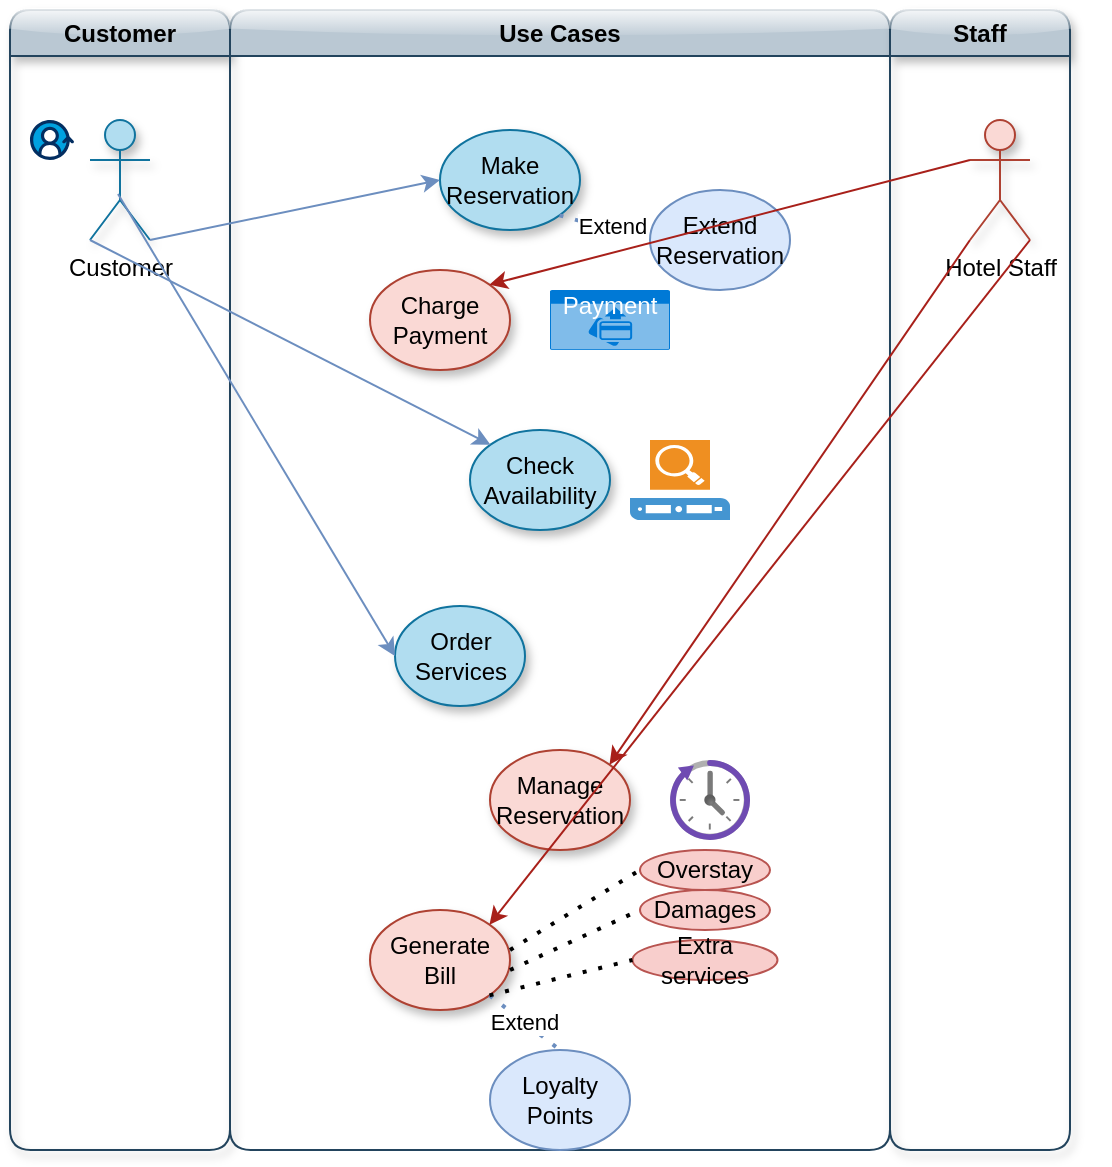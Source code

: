 <mxfile version="22.1.3" type="github">
  <diagram name="Page-1" id="e7e014a7-5840-1c2e-5031-d8a46d1fe8dd">
    <mxGraphModel dx="1163" dy="556" grid="1" gridSize="10" guides="1" tooltips="1" connect="1" arrows="1" fold="1" page="1" pageScale="1" pageWidth="1169" pageHeight="826" background="none" math="0" shadow="0">
      <root>
        <mxCell id="0" />
        <mxCell id="1" parent="0" />
        <mxCell id="2" value="Customer" style="swimlane;whiteSpace=wrap;startSize=23;fillColor=#bac8d3;strokeColor=#23445d;shadow=1;glass=1;rounded=1;" parent="1" vertex="1">
          <mxGeometry x="470" y="90" width="110" height="570" as="geometry" />
        </mxCell>
        <mxCell id="Gw3NJirz_EETIQ4b0FC--41" value="Customer" style="shape=umlActor;verticalLabelPosition=bottom;verticalAlign=top;html=1;fillColor=#b1ddf0;strokeColor=#10739e;shadow=1;" parent="2" vertex="1">
          <mxGeometry x="40" y="55" width="30" height="60" as="geometry" />
        </mxCell>
        <mxCell id="Gw3NJirz_EETIQ4b0FC--79" value="" style="verticalLabelPosition=bottom;aspect=fixed;html=1;shape=mxgraph.salesforce.customer_360;" parent="2" vertex="1">
          <mxGeometry x="10" y="55" width="21.98" height="20" as="geometry" />
        </mxCell>
        <mxCell id="3" value="Use Cases" style="swimlane;whiteSpace=wrap;fillColor=#bac8d3;strokeColor=#23445d;rounded=1;shadow=0;glass=1;gradientColor=none;" parent="1" vertex="1">
          <mxGeometry x="580" y="90" width="330" height="570" as="geometry" />
        </mxCell>
        <mxCell id="Gw3NJirz_EETIQ4b0FC--43" value="Make Reservation" style="ellipse;whiteSpace=wrap;html=1;fillColor=#b1ddf0;strokeColor=#10739e;shadow=1;" parent="3" vertex="1">
          <mxGeometry x="105" y="60" width="70" height="50" as="geometry" />
        </mxCell>
        <mxCell id="Gw3NJirz_EETIQ4b0FC--44" value="Charge Payment" style="ellipse;whiteSpace=wrap;html=1;fillColor=#fad9d5;strokeColor=#ae4132;shadow=1;" parent="3" vertex="1">
          <mxGeometry x="70" y="130" width="70" height="50" as="geometry" />
        </mxCell>
        <mxCell id="Gw3NJirz_EETIQ4b0FC--46" value="Check Availability" style="ellipse;whiteSpace=wrap;html=1;fillColor=#b1ddf0;strokeColor=#10739e;shadow=1;" parent="3" vertex="1">
          <mxGeometry x="120" y="210" width="70" height="50" as="geometry" />
        </mxCell>
        <mxCell id="Gw3NJirz_EETIQ4b0FC--47" value="Manage Reservation" style="ellipse;whiteSpace=wrap;html=1;fillColor=#fad9d5;strokeColor=#ae4132;shadow=1;" parent="3" vertex="1">
          <mxGeometry x="130" y="370" width="70" height="50" as="geometry" />
        </mxCell>
        <mxCell id="Gw3NJirz_EETIQ4b0FC--48" value="Generate Bill" style="ellipse;whiteSpace=wrap;html=1;fillColor=#fad9d5;strokeColor=#ae4132;shadow=1;" parent="3" vertex="1">
          <mxGeometry x="70" y="450" width="70" height="50" as="geometry" />
        </mxCell>
        <mxCell id="Gw3NJirz_EETIQ4b0FC--73" value="" style="shape=image;html=1;verticalAlign=top;verticalLabelPosition=bottom;labelBackgroundColor=#ffffff;imageAspect=0;aspect=fixed;image=https://cdn0.iconfinder.com/data/icons/business-startup-10/50/38-128.png" parent="3" vertex="1">
          <mxGeometry x="190" y="40" width="40" height="40" as="geometry" />
        </mxCell>
        <mxCell id="Gw3NJirz_EETIQ4b0FC--74" value="Payment" style="html=1;whiteSpace=wrap;strokeColor=none;fillColor=#0079D6;labelPosition=center;verticalLabelPosition=middle;verticalAlign=top;align=center;fontSize=12;outlineConnect=0;spacingTop=-6;fontColor=#FFFFFF;sketch=0;shape=mxgraph.sitemap.payment;" parent="3" vertex="1">
          <mxGeometry x="160" y="140" width="60" height="30" as="geometry" />
        </mxCell>
        <mxCell id="Gw3NJirz_EETIQ4b0FC--75" value="" style="shadow=0;dashed=0;html=1;strokeColor=none;fillColor=#4495D1;labelPosition=center;verticalLabelPosition=bottom;verticalAlign=top;align=center;outlineConnect=0;shape=mxgraph.veeam.2d.veeam_backup_search_server;" parent="3" vertex="1">
          <mxGeometry x="200" y="215" width="50" height="40" as="geometry" />
        </mxCell>
        <mxCell id="Gw3NJirz_EETIQ4b0FC--76" value="" style="shape=image;html=1;verticalAlign=top;verticalLabelPosition=bottom;labelBackgroundColor=#ffffff;imageAspect=0;aspect=fixed;image=https://cdn1.iconfinder.com/data/icons/ios-11-glyphs/30/order-128.png" parent="3" vertex="1">
          <mxGeometry x="150" y="298" width="50" height="50" as="geometry" />
        </mxCell>
        <mxCell id="Gw3NJirz_EETIQ4b0FC--77" value="" style="image;aspect=fixed;html=1;points=[];align=center;fontSize=12;image=img/lib/azure2/general/Reservations.svg;" parent="3" vertex="1">
          <mxGeometry x="220" y="375" width="40" height="40" as="geometry" />
        </mxCell>
        <mxCell id="Gw3NJirz_EETIQ4b0FC--78" value="" style="shape=image;html=1;verticalAlign=top;verticalLabelPosition=bottom;labelBackgroundColor=#ffffff;imageAspect=0;aspect=fixed;image=https://cdn1.iconfinder.com/data/icons/ionicons-outline-vol-2/512/receipt-outline-128.png" parent="3" vertex="1">
          <mxGeometry x="20" y="452.5" width="45" height="45" as="geometry" />
        </mxCell>
        <mxCell id="24imNbA8YCTNRvaWCRdw-3" value="Extend Reservation" style="ellipse;whiteSpace=wrap;html=1;fillColor=#dae8fc;strokeColor=#6c8ebf;" parent="3" vertex="1">
          <mxGeometry x="210" y="90" width="70" height="50" as="geometry" />
        </mxCell>
        <mxCell id="24imNbA8YCTNRvaWCRdw-4" value="" style="endArrow=none;dashed=1;html=1;dashPattern=1 3;strokeWidth=2;rounded=0;exitX=1;exitY=1;exitDx=0;exitDy=0;entryX=0;entryY=0.5;entryDx=0;entryDy=0;fillColor=#dae8fc;strokeColor=#6c8ebf;" parent="3" source="Gw3NJirz_EETIQ4b0FC--43" target="24imNbA8YCTNRvaWCRdw-3" edge="1">
          <mxGeometry width="50" height="50" relative="1" as="geometry">
            <mxPoint x="130" y="310" as="sourcePoint" />
            <mxPoint x="180" y="260" as="targetPoint" />
          </mxGeometry>
        </mxCell>
        <mxCell id="24imNbA8YCTNRvaWCRdw-8" value="Extend" style="edgeLabel;html=1;align=center;verticalAlign=middle;resizable=0;points=[];" parent="24imNbA8YCTNRvaWCRdw-4" vertex="1" connectable="0">
          <mxGeometry x="0.14" y="2" relative="1" as="geometry">
            <mxPoint as="offset" />
          </mxGeometry>
        </mxCell>
        <mxCell id="24imNbA8YCTNRvaWCRdw-5" value="Loyalty Points" style="ellipse;whiteSpace=wrap;html=1;fillColor=#dae8fc;strokeColor=#6c8ebf;" parent="3" vertex="1">
          <mxGeometry x="130" y="520" width="70" height="50" as="geometry" />
        </mxCell>
        <mxCell id="24imNbA8YCTNRvaWCRdw-6" value="" style="endArrow=none;dashed=1;html=1;dashPattern=1 3;strokeWidth=2;rounded=0;exitX=1;exitY=1;exitDx=0;exitDy=0;entryX=0.5;entryY=0;entryDx=0;entryDy=0;fillColor=#dae8fc;strokeColor=#6c8ebf;" parent="3" source="Gw3NJirz_EETIQ4b0FC--48" target="24imNbA8YCTNRvaWCRdw-5" edge="1">
          <mxGeometry width="50" height="50" relative="1" as="geometry">
            <mxPoint x="40" y="330" as="sourcePoint" />
            <mxPoint x="90" y="280" as="targetPoint" />
          </mxGeometry>
        </mxCell>
        <mxCell id="24imNbA8YCTNRvaWCRdw-7" value="Extend" style="edgeLabel;html=1;align=center;verticalAlign=middle;resizable=0;points=[];" parent="24imNbA8YCTNRvaWCRdw-6" vertex="1" connectable="0">
          <mxGeometry x="0.013" y="1" relative="1" as="geometry">
            <mxPoint x="-1" as="offset" />
          </mxGeometry>
        </mxCell>
        <mxCell id="24imNbA8YCTNRvaWCRdw-11" value="Overstay" style="ellipse;whiteSpace=wrap;html=1;fillColor=#f8cecc;strokeColor=#b85450;" parent="3" vertex="1">
          <mxGeometry x="205" y="420" width="65" height="20" as="geometry" />
        </mxCell>
        <mxCell id="24imNbA8YCTNRvaWCRdw-10" value="Damages" style="ellipse;whiteSpace=wrap;html=1;fillColor=#f8cecc;strokeColor=#b85450;" parent="3" vertex="1">
          <mxGeometry x="205" y="440" width="65" height="20" as="geometry" />
        </mxCell>
        <mxCell id="24imNbA8YCTNRvaWCRdw-9" value="Extra services" style="ellipse;whiteSpace=wrap;html=1;fillColor=#f8cecc;strokeColor=#b85450;" parent="3" vertex="1">
          <mxGeometry x="201.25" y="465" width="72.5" height="20" as="geometry" />
        </mxCell>
        <mxCell id="24imNbA8YCTNRvaWCRdw-14" value="" style="endArrow=none;dashed=1;html=1;dashPattern=1 3;strokeWidth=2;rounded=0;entryX=0;entryY=0.5;entryDx=0;entryDy=0;exitX=1;exitY=1;exitDx=0;exitDy=0;" parent="3" source="Gw3NJirz_EETIQ4b0FC--48" target="24imNbA8YCTNRvaWCRdw-9" edge="1">
          <mxGeometry width="50" height="50" relative="1" as="geometry">
            <mxPoint x="140" y="497.5" as="sourcePoint" />
            <mxPoint x="190" y="447.5" as="targetPoint" />
          </mxGeometry>
        </mxCell>
        <mxCell id="Gw3NJirz_EETIQ4b0FC--45" value="Order Services" style="ellipse;whiteSpace=wrap;html=1;fillColor=#b1ddf0;strokeColor=#10739e;shadow=1;" parent="3" vertex="1">
          <mxGeometry x="82.5" y="298" width="65" height="50" as="geometry" />
        </mxCell>
        <mxCell id="24imNbA8YCTNRvaWCRdw-13" value="" style="endArrow=none;dashed=1;html=1;dashPattern=1 3;strokeWidth=2;rounded=0;entryX=0;entryY=0.5;entryDx=0;entryDy=0;" parent="3" target="24imNbA8YCTNRvaWCRdw-11" edge="1">
          <mxGeometry width="50" height="50" relative="1" as="geometry">
            <mxPoint x="140" y="470" as="sourcePoint" />
            <mxPoint x="190" y="420" as="targetPoint" />
          </mxGeometry>
        </mxCell>
        <mxCell id="24imNbA8YCTNRvaWCRdw-12" value="" style="endArrow=none;dashed=1;html=1;dashPattern=1 3;strokeWidth=2;rounded=0;entryX=0;entryY=0.5;entryDx=0;entryDy=0;" parent="3" target="24imNbA8YCTNRvaWCRdw-10" edge="1">
          <mxGeometry width="50" height="50" relative="1" as="geometry">
            <mxPoint x="140" y="480" as="sourcePoint" />
            <mxPoint x="190" y="430" as="targetPoint" />
          </mxGeometry>
        </mxCell>
        <mxCell id="eQ460yPxuHKSWVaMbi7R-17" value="Staff" style="swimlane;whiteSpace=wrap;startSize=23;fillColor=#bac8d3;strokeColor=#23445d;shadow=1;glass=1;rounded=1;" parent="1" vertex="1">
          <mxGeometry x="910" y="90" width="90" height="570" as="geometry" />
        </mxCell>
        <mxCell id="Gw3NJirz_EETIQ4b0FC--42" value="Hotel Staff" style="shape=umlActor;verticalLabelPosition=bottom;verticalAlign=top;html=1;fillColor=#fad9d5;strokeColor=#ae4132;shadow=1;" parent="eQ460yPxuHKSWVaMbi7R-17" vertex="1">
          <mxGeometry x="40" y="55" width="30" height="60" as="geometry" />
        </mxCell>
        <mxCell id="Gw3NJirz_EETIQ4b0FC--80" value="" style="shape=image;html=1;verticalAlign=top;verticalLabelPosition=bottom;labelBackgroundColor=#ffffff;imageAspect=0;aspect=fixed;image=https://cdn1.iconfinder.com/data/icons/building-vol-3-3/512/3-128.png" parent="eQ460yPxuHKSWVaMbi7R-17" vertex="1">
          <mxGeometry x="80" y="45" width="30" height="30" as="geometry" />
        </mxCell>
        <mxCell id="eQ460yPxuHKSWVaMbi7R-22" value="" style="endArrow=classic;html=1;rounded=0;strokeColor=#A8201A;fontColor=#143642;fillColor=#FAE5C7;entryX=1;entryY=0;entryDx=0;entryDy=0;exitX=0;exitY=0.333;exitDx=0;exitDy=0;exitPerimeter=0;" parent="1" source="Gw3NJirz_EETIQ4b0FC--42" target="Gw3NJirz_EETIQ4b0FC--44" edge="1">
          <mxGeometry width="50" height="50" relative="1" as="geometry">
            <mxPoint x="700" y="360" as="sourcePoint" />
            <mxPoint x="750" y="310" as="targetPoint" />
          </mxGeometry>
        </mxCell>
        <mxCell id="eQ460yPxuHKSWVaMbi7R-23" value="" style="endArrow=classic;html=1;rounded=0;strokeColor=#A8201A;fontColor=#143642;fillColor=#FAE5C7;exitX=0;exitY=1;exitDx=0;exitDy=0;exitPerimeter=0;entryX=1;entryY=0;entryDx=0;entryDy=0;" parent="1" source="Gw3NJirz_EETIQ4b0FC--42" target="Gw3NJirz_EETIQ4b0FC--47" edge="1">
          <mxGeometry width="50" height="50" relative="1" as="geometry">
            <mxPoint x="700" y="360" as="sourcePoint" />
            <mxPoint x="750" y="310" as="targetPoint" />
          </mxGeometry>
        </mxCell>
        <mxCell id="eQ460yPxuHKSWVaMbi7R-24" value="" style="endArrow=classic;html=1;rounded=0;strokeColor=#A8201A;fontColor=#143642;fillColor=#FAE5C7;exitX=1;exitY=1;exitDx=0;exitDy=0;exitPerimeter=0;entryX=1;entryY=0;entryDx=0;entryDy=0;" parent="1" source="Gw3NJirz_EETIQ4b0FC--42" target="Gw3NJirz_EETIQ4b0FC--48" edge="1">
          <mxGeometry width="50" height="50" relative="1" as="geometry">
            <mxPoint x="700" y="360" as="sourcePoint" />
            <mxPoint x="750" y="310" as="targetPoint" />
          </mxGeometry>
        </mxCell>
        <mxCell id="eQ460yPxuHKSWVaMbi7R-25" value="" style="endArrow=classic;html=1;rounded=0;strokeColor=#6c8ebf;fontColor=#143642;fillColor=#dae8fc;exitX=1;exitY=1;exitDx=0;exitDy=0;exitPerimeter=0;entryX=0;entryY=0.5;entryDx=0;entryDy=0;" parent="1" source="Gw3NJirz_EETIQ4b0FC--41" target="Gw3NJirz_EETIQ4b0FC--43" edge="1">
          <mxGeometry width="50" height="50" relative="1" as="geometry">
            <mxPoint x="700" y="360" as="sourcePoint" />
            <mxPoint x="750" y="310" as="targetPoint" />
          </mxGeometry>
        </mxCell>
        <mxCell id="eQ460yPxuHKSWVaMbi7R-26" value="" style="endArrow=classic;html=1;rounded=0;strokeColor=#6c8ebf;fontColor=#143642;fillColor=#dae8fc;exitX=0;exitY=1;exitDx=0;exitDy=0;exitPerimeter=0;entryX=0;entryY=0;entryDx=0;entryDy=0;" parent="1" source="Gw3NJirz_EETIQ4b0FC--41" target="Gw3NJirz_EETIQ4b0FC--46" edge="1">
          <mxGeometry width="50" height="50" relative="1" as="geometry">
            <mxPoint x="700" y="360" as="sourcePoint" />
            <mxPoint x="750" y="310" as="targetPoint" />
          </mxGeometry>
        </mxCell>
        <mxCell id="eQ460yPxuHKSWVaMbi7R-27" value="" style="endArrow=classic;html=1;rounded=0;strokeColor=#6c8ebf;fontColor=#143642;fillColor=#dae8fc;exitX=0.467;exitY=0.617;exitDx=0;exitDy=0;exitPerimeter=0;entryX=0;entryY=0.5;entryDx=0;entryDy=0;" parent="1" source="Gw3NJirz_EETIQ4b0FC--41" target="Gw3NJirz_EETIQ4b0FC--45" edge="1">
          <mxGeometry width="50" height="50" relative="1" as="geometry">
            <mxPoint x="700" y="360" as="sourcePoint" />
            <mxPoint x="750" y="310" as="targetPoint" />
            <Array as="points" />
          </mxGeometry>
        </mxCell>
      </root>
    </mxGraphModel>
  </diagram>
</mxfile>
